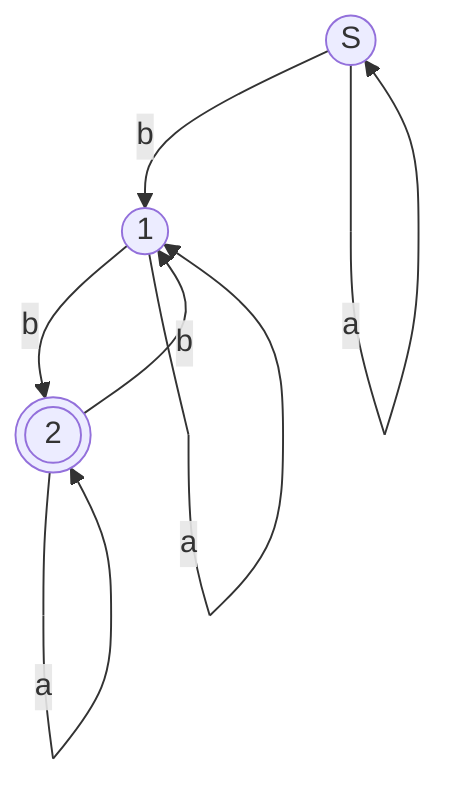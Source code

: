 flowchart TD
    14s((S))
    141((1))
    142(((2)))
    14s -->|b| 141 -->|b| 142 -->|a| 142
    141 -->|a| 141
    14s -->|a| 14s
    142 -->|b| 141